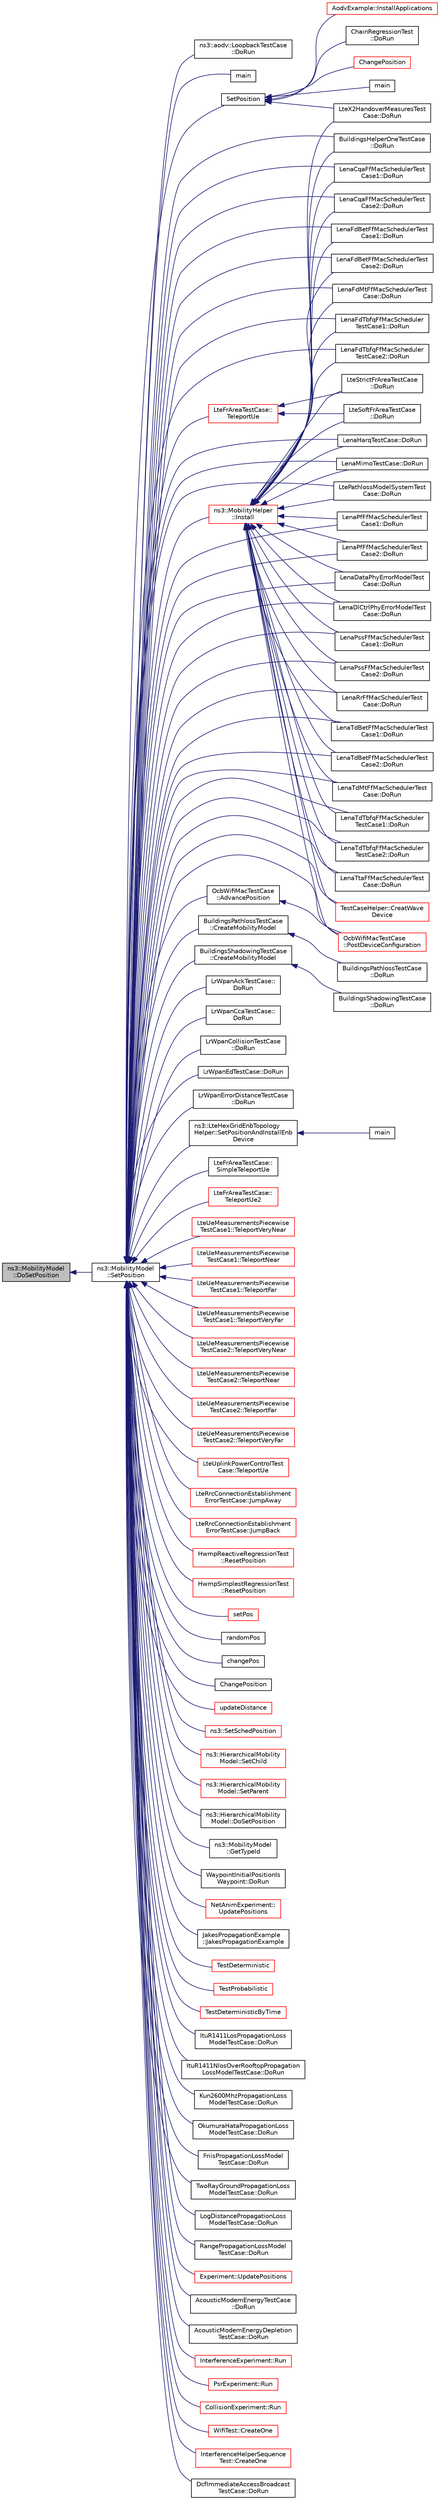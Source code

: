 digraph "ns3::MobilityModel::DoSetPosition"
{
  edge [fontname="Helvetica",fontsize="10",labelfontname="Helvetica",labelfontsize="10"];
  node [fontname="Helvetica",fontsize="10",shape=record];
  rankdir="LR";
  Node1 [label="ns3::MobilityModel\l::DoSetPosition",height=0.2,width=0.4,color="black", fillcolor="grey75", style="filled", fontcolor="black"];
  Node1 -> Node2 [dir="back",color="midnightblue",fontsize="10",style="solid"];
  Node2 [label="ns3::MobilityModel\l::SetPosition",height=0.2,width=0.4,color="black", fillcolor="white", style="filled",URL="$d4/dc5/classns3_1_1MobilityModel.html#ac584b3d5a309709d2f13ed6ada1e7640"];
  Node2 -> Node3 [dir="back",color="midnightblue",fontsize="10",style="solid"];
  Node3 [label="ns3::aodv::LoopbackTestCase\l::DoRun",height=0.2,width=0.4,color="black", fillcolor="white", style="filled",URL="$d2/d8c/classns3_1_1aodv_1_1LoopbackTestCase.html#aa4ecd46f743a971813870cff58563eab",tooltip="Implementation to actually run this TestCase. "];
  Node2 -> Node4 [dir="back",color="midnightblue",fontsize="10",style="solid"];
  Node4 [label="main",height=0.2,width=0.4,color="black", fillcolor="white", style="filled",URL="$d1/dc3/buildings-pathloss-profiler_8cc.html#a0ddf1224851353fc92bfbff6f499fa97"];
  Node2 -> Node5 [dir="back",color="midnightblue",fontsize="10",style="solid"];
  Node5 [label="BuildingsHelperOneTestCase\l::DoRun",height=0.2,width=0.4,color="black", fillcolor="white", style="filled",URL="$d2/df4/classBuildingsHelperOneTestCase.html#a8b56b4b6ac3a92ebb8e377012b32fbdd",tooltip="Implementation to actually run this TestCase. "];
  Node2 -> Node6 [dir="back",color="midnightblue",fontsize="10",style="solid"];
  Node6 [label="BuildingsPathlossTestCase\l::CreateMobilityModel",height=0.2,width=0.4,color="black", fillcolor="white", style="filled",URL="$db/dc5/classBuildingsPathlossTestCase.html#a22b970340b20ac349830e21a7b6abc6f"];
  Node6 -> Node7 [dir="back",color="midnightblue",fontsize="10",style="solid"];
  Node7 [label="BuildingsPathlossTestCase\l::DoRun",height=0.2,width=0.4,color="black", fillcolor="white", style="filled",URL="$db/dc5/classBuildingsPathlossTestCase.html#a6b16dda55a96c818e4612ada692b6b35",tooltip="Implementation to actually run this TestCase. "];
  Node2 -> Node8 [dir="back",color="midnightblue",fontsize="10",style="solid"];
  Node8 [label="BuildingsShadowingTestCase\l::CreateMobilityModel",height=0.2,width=0.4,color="black", fillcolor="white", style="filled",URL="$d8/da7/classBuildingsShadowingTestCase.html#a43039af62f5ba963a7132f8f1cafe5e1"];
  Node8 -> Node9 [dir="back",color="midnightblue",fontsize="10",style="solid"];
  Node9 [label="BuildingsShadowingTestCase\l::DoRun",height=0.2,width=0.4,color="black", fillcolor="white", style="filled",URL="$d8/da7/classBuildingsShadowingTestCase.html#af15f6da1544ebf8348987f0829678932",tooltip="Implementation to actually run this TestCase. "];
  Node2 -> Node10 [dir="back",color="midnightblue",fontsize="10",style="solid"];
  Node10 [label="LrWpanAckTestCase::\lDoRun",height=0.2,width=0.4,color="black", fillcolor="white", style="filled",URL="$d0/d63/classLrWpanAckTestCase.html#a44ec9b782ae2c74d8fa2a25d696833e9",tooltip="Implementation to actually run this TestCase. "];
  Node2 -> Node11 [dir="back",color="midnightblue",fontsize="10",style="solid"];
  Node11 [label="LrWpanCcaTestCase::\lDoRun",height=0.2,width=0.4,color="black", fillcolor="white", style="filled",URL="$d7/def/classLrWpanCcaTestCase.html#a3e2872a3bd57d754a2bdb613437e18a8",tooltip="Implementation to actually run this TestCase. "];
  Node2 -> Node12 [dir="back",color="midnightblue",fontsize="10",style="solid"];
  Node12 [label="LrWpanCollisionTestCase\l::DoRun",height=0.2,width=0.4,color="black", fillcolor="white", style="filled",URL="$d1/da7/classLrWpanCollisionTestCase.html#adc8f2378868d9eb3aba9b538897d85d2",tooltip="Implementation to actually run this TestCase. "];
  Node2 -> Node13 [dir="back",color="midnightblue",fontsize="10",style="solid"];
  Node13 [label="LrWpanEdTestCase::DoRun",height=0.2,width=0.4,color="black", fillcolor="white", style="filled",URL="$d2/d45/classLrWpanEdTestCase.html#a432fdebeb0336845350d0b96834ceea4",tooltip="Implementation to actually run this TestCase. "];
  Node2 -> Node14 [dir="back",color="midnightblue",fontsize="10",style="solid"];
  Node14 [label="LrWpanErrorDistanceTestCase\l::DoRun",height=0.2,width=0.4,color="black", fillcolor="white", style="filled",URL="$da/d8d/classLrWpanErrorDistanceTestCase.html#a4f63a2ed4dcf517ae2a593497774b254",tooltip="Implementation to actually run this TestCase. "];
  Node2 -> Node15 [dir="back",color="midnightblue",fontsize="10",style="solid"];
  Node15 [label="SetPosition",height=0.2,width=0.4,color="black", fillcolor="white", style="filled",URL="$d5/d9b/lena-cqi-threshold_8cc.html#aac02abe91b3e5592e31bc0f7d844bf4d"];
  Node15 -> Node16 [dir="back",color="midnightblue",fontsize="10",style="solid"];
  Node16 [label="AodvExample::InstallApplications",height=0.2,width=0.4,color="red", fillcolor="white", style="filled",URL="$d7/db6/classAodvExample.html#a181ce6b0304fa53ac0db6cb0228f93f7"];
  Node15 -> Node17 [dir="back",color="midnightblue",fontsize="10",style="solid"];
  Node17 [label="ChainRegressionTest\l::DoRun",height=0.2,width=0.4,color="black", fillcolor="white", style="filled",URL="$da/d19/classChainRegressionTest.html#a51aa3cae551407ee6a6f346c30e3cc43",tooltip="Go. "];
  Node15 -> Node18 [dir="back",color="midnightblue",fontsize="10",style="solid"];
  Node18 [label="ChangePosition",height=0.2,width=0.4,color="red", fillcolor="white", style="filled",URL="$d5/d9b/lena-cqi-threshold_8cc.html#a788bbe00a65fa13f4e4825f94fae3805"];
  Node15 -> Node19 [dir="back",color="midnightblue",fontsize="10",style="solid"];
  Node19 [label="main",height=0.2,width=0.4,color="black", fillcolor="white", style="filled",URL="$dd/dee/lena-x2-handover-measures_8cc.html#a0ddf1224851353fc92bfbff6f499fa97"];
  Node15 -> Node20 [dir="back",color="midnightblue",fontsize="10",style="solid"];
  Node20 [label="LteX2HandoverMeasuresTest\lCase::DoRun",height=0.2,width=0.4,color="black", fillcolor="white", style="filled",URL="$dd/d82/classLteX2HandoverMeasuresTestCase.html#a6aefe1e71df347688687fb5d8dd54104",tooltip="Implementation to actually run this TestCase. "];
  Node2 -> Node21 [dir="back",color="midnightblue",fontsize="10",style="solid"];
  Node21 [label="ns3::LteHexGridEnbTopology\lHelper::SetPositionAndInstallEnb\lDevice",height=0.2,width=0.4,color="black", fillcolor="white", style="filled",URL="$d1/d31/classns3_1_1LteHexGridEnbTopologyHelper.html#ad16fb01e9df27659bb1c4328542e07d6"];
  Node21 -> Node22 [dir="back",color="midnightblue",fontsize="10",style="solid"];
  Node22 [label="main",height=0.2,width=0.4,color="black", fillcolor="white", style="filled",URL="$da/d10/lena-dual-stripe_8cc.html#a0ddf1224851353fc92bfbff6f499fa97"];
  Node2 -> Node23 [dir="back",color="midnightblue",fontsize="10",style="solid"];
  Node23 [label="LenaCqaFfMacSchedulerTest\lCase1::DoRun",height=0.2,width=0.4,color="black", fillcolor="white", style="filled",URL="$d2/d5c/classLenaCqaFfMacSchedulerTestCase1.html#a91b3e2ef4ff292dbeda5559ff0eae1e6",tooltip="Implementation to actually run this TestCase. "];
  Node2 -> Node24 [dir="back",color="midnightblue",fontsize="10",style="solid"];
  Node24 [label="LenaCqaFfMacSchedulerTest\lCase2::DoRun",height=0.2,width=0.4,color="black", fillcolor="white", style="filled",URL="$d4/d7d/classLenaCqaFfMacSchedulerTestCase2.html#a773e8490a80a3afe50adf54d713d3e4a",tooltip="Implementation to actually run this TestCase. "];
  Node2 -> Node25 [dir="back",color="midnightblue",fontsize="10",style="solid"];
  Node25 [label="LenaFdBetFfMacSchedulerTest\lCase1::DoRun",height=0.2,width=0.4,color="black", fillcolor="white", style="filled",URL="$de/d24/classLenaFdBetFfMacSchedulerTestCase1.html#a21b7a9f396adcc1ab24ddefc919345f2",tooltip="Implementation to actually run this TestCase. "];
  Node2 -> Node26 [dir="back",color="midnightblue",fontsize="10",style="solid"];
  Node26 [label="LenaFdBetFfMacSchedulerTest\lCase2::DoRun",height=0.2,width=0.4,color="black", fillcolor="white", style="filled",URL="$d5/de5/classLenaFdBetFfMacSchedulerTestCase2.html#a51c587a50f2087be7c3950f4d2d82852",tooltip="Implementation to actually run this TestCase. "];
  Node2 -> Node27 [dir="back",color="midnightblue",fontsize="10",style="solid"];
  Node27 [label="LenaFdMtFfMacSchedulerTest\lCase::DoRun",height=0.2,width=0.4,color="black", fillcolor="white", style="filled",URL="$d6/dbd/classLenaFdMtFfMacSchedulerTestCase.html#a5cfc445b7daa4a02df317b46ee007f1a",tooltip="Implementation to actually run this TestCase. "];
  Node2 -> Node28 [dir="back",color="midnightblue",fontsize="10",style="solid"];
  Node28 [label="LenaFdTbfqFfMacScheduler\lTestCase1::DoRun",height=0.2,width=0.4,color="black", fillcolor="white", style="filled",URL="$d8/d07/classLenaFdTbfqFfMacSchedulerTestCase1.html#ae0536bf54d4e05fbf3600c1654c14cc0",tooltip="Implementation to actually run this TestCase. "];
  Node2 -> Node29 [dir="back",color="midnightblue",fontsize="10",style="solid"];
  Node29 [label="LenaFdTbfqFfMacScheduler\lTestCase2::DoRun",height=0.2,width=0.4,color="black", fillcolor="white", style="filled",URL="$d4/da3/classLenaFdTbfqFfMacSchedulerTestCase2.html#a2e43d4f9483463dffa86410a1ce47140",tooltip="Implementation to actually run this TestCase. "];
  Node2 -> Node30 [dir="back",color="midnightblue",fontsize="10",style="solid"];
  Node30 [label="LteFrAreaTestCase::\lSimpleTeleportUe",height=0.2,width=0.4,color="black", fillcolor="white", style="filled",URL="$d1/ddf/classLteFrAreaTestCase.html#a1dbe5efa7a5cd74cc28d3eeaace73395"];
  Node2 -> Node31 [dir="back",color="midnightblue",fontsize="10",style="solid"];
  Node31 [label="LteFrAreaTestCase::\lTeleportUe",height=0.2,width=0.4,color="red", fillcolor="white", style="filled",URL="$d1/ddf/classLteFrAreaTestCase.html#ad644210c338d4e34da3c5d7f0c511269"];
  Node31 -> Node32 [dir="back",color="midnightblue",fontsize="10",style="solid"];
  Node32 [label="LteStrictFrAreaTestCase\l::DoRun",height=0.2,width=0.4,color="black", fillcolor="white", style="filled",URL="$df/d79/classLteStrictFrAreaTestCase.html#a61e945e04c3b10a50c2f484198199b49",tooltip="Implementation to actually run this TestCase. "];
  Node31 -> Node33 [dir="back",color="midnightblue",fontsize="10",style="solid"];
  Node33 [label="LteSoftFrAreaTestCase\l::DoRun",height=0.2,width=0.4,color="black", fillcolor="white", style="filled",URL="$de/df4/classLteSoftFrAreaTestCase.html#ae0df301b6c0f1a80a0145746b15a109c",tooltip="Implementation to actually run this TestCase. "];
  Node2 -> Node34 [dir="back",color="midnightblue",fontsize="10",style="solid"];
  Node34 [label="LteFrAreaTestCase::\lTeleportUe2",height=0.2,width=0.4,color="red", fillcolor="white", style="filled",URL="$d1/ddf/classLteFrAreaTestCase.html#a726ebada64f79768017f64e39b4f22e3"];
  Node2 -> Node35 [dir="back",color="midnightblue",fontsize="10",style="solid"];
  Node35 [label="LenaHarqTestCase::DoRun",height=0.2,width=0.4,color="black", fillcolor="white", style="filled",URL="$dc/d87/classLenaHarqTestCase.html#a77a86faca2ff6021e971516d82ea0533",tooltip="Implementation to actually run this TestCase. "];
  Node2 -> Node36 [dir="back",color="midnightblue",fontsize="10",style="solid"];
  Node36 [label="LenaMimoTestCase::DoRun",height=0.2,width=0.4,color="black", fillcolor="white", style="filled",URL="$d4/d7e/classLenaMimoTestCase.html#a5479f5cb1621e84f8d28b4779f3e3b7c",tooltip="Implementation to actually run this TestCase. "];
  Node2 -> Node37 [dir="back",color="midnightblue",fontsize="10",style="solid"];
  Node37 [label="LtePathlossModelSystemTest\lCase::DoRun",height=0.2,width=0.4,color="black", fillcolor="white", style="filled",URL="$d2/d51/classLtePathlossModelSystemTestCase.html#a6cf8d23b5eab69a72e893419bbd13c1b",tooltip="Implementation to actually run this TestCase. "];
  Node2 -> Node38 [dir="back",color="midnightblue",fontsize="10",style="solid"];
  Node38 [label="LenaPfFfMacSchedulerTest\lCase1::DoRun",height=0.2,width=0.4,color="black", fillcolor="white", style="filled",URL="$df/d47/classLenaPfFfMacSchedulerTestCase1.html#a34e366045d568d5a38bedfeebbf72b79",tooltip="Implementation to actually run this TestCase. "];
  Node2 -> Node39 [dir="back",color="midnightblue",fontsize="10",style="solid"];
  Node39 [label="LenaPfFfMacSchedulerTest\lCase2::DoRun",height=0.2,width=0.4,color="black", fillcolor="white", style="filled",URL="$d9/dd8/classLenaPfFfMacSchedulerTestCase2.html#a693c0eff7472d9b3bb12f1f95e46253b",tooltip="Implementation to actually run this TestCase. "];
  Node2 -> Node40 [dir="back",color="midnightblue",fontsize="10",style="solid"];
  Node40 [label="LenaDataPhyErrorModelTest\lCase::DoRun",height=0.2,width=0.4,color="black", fillcolor="white", style="filled",URL="$d0/dbb/classLenaDataPhyErrorModelTestCase.html#a363738c5b8d73b6b3398dc526faf7792",tooltip="Implementation to actually run this TestCase. "];
  Node2 -> Node41 [dir="back",color="midnightblue",fontsize="10",style="solid"];
  Node41 [label="LenaDlCtrlPhyErrorModelTest\lCase::DoRun",height=0.2,width=0.4,color="black", fillcolor="white", style="filled",URL="$db/d32/classLenaDlCtrlPhyErrorModelTestCase.html#a1fb7c0a2adfe1083d7e0883b866b0954",tooltip="Implementation to actually run this TestCase. "];
  Node2 -> Node42 [dir="back",color="midnightblue",fontsize="10",style="solid"];
  Node42 [label="LenaPssFfMacSchedulerTest\lCase1::DoRun",height=0.2,width=0.4,color="black", fillcolor="white", style="filled",URL="$de/d58/classLenaPssFfMacSchedulerTestCase1.html#a82b48ffdd476a2c0b5b111aaa2702fc9",tooltip="Implementation to actually run this TestCase. "];
  Node2 -> Node43 [dir="back",color="midnightblue",fontsize="10",style="solid"];
  Node43 [label="LenaPssFfMacSchedulerTest\lCase2::DoRun",height=0.2,width=0.4,color="black", fillcolor="white", style="filled",URL="$dd/db8/classLenaPssFfMacSchedulerTestCase2.html#aff2e955c075aacd1f05d38b81ace0c3a",tooltip="Implementation to actually run this TestCase. "];
  Node2 -> Node44 [dir="back",color="midnightblue",fontsize="10",style="solid"];
  Node44 [label="LenaRrFfMacSchedulerTest\lCase::DoRun",height=0.2,width=0.4,color="black", fillcolor="white", style="filled",URL="$df/d0d/classLenaRrFfMacSchedulerTestCase.html#a1e221eff047ec55f7f1d36daab1f1d91",tooltip="Implementation to actually run this TestCase. "];
  Node2 -> Node45 [dir="back",color="midnightblue",fontsize="10",style="solid"];
  Node45 [label="LenaTdBetFfMacSchedulerTest\lCase1::DoRun",height=0.2,width=0.4,color="black", fillcolor="white", style="filled",URL="$d5/d5a/classLenaTdBetFfMacSchedulerTestCase1.html#a7d559a1158bc847fbf816ed856b7b8eb",tooltip="Implementation to actually run this TestCase. "];
  Node2 -> Node46 [dir="back",color="midnightblue",fontsize="10",style="solid"];
  Node46 [label="LenaTdBetFfMacSchedulerTest\lCase2::DoRun",height=0.2,width=0.4,color="black", fillcolor="white", style="filled",URL="$d7/d98/classLenaTdBetFfMacSchedulerTestCase2.html#a57f91550eee3286bec279c76f9ab8a19",tooltip="Implementation to actually run this TestCase. "];
  Node2 -> Node47 [dir="back",color="midnightblue",fontsize="10",style="solid"];
  Node47 [label="LenaTdMtFfMacSchedulerTest\lCase::DoRun",height=0.2,width=0.4,color="black", fillcolor="white", style="filled",URL="$d8/d9a/classLenaTdMtFfMacSchedulerTestCase.html#a58d638cd7e72948bb9956cd770eb053f",tooltip="Implementation to actually run this TestCase. "];
  Node2 -> Node48 [dir="back",color="midnightblue",fontsize="10",style="solid"];
  Node48 [label="LenaTdTbfqFfMacScheduler\lTestCase1::DoRun",height=0.2,width=0.4,color="black", fillcolor="white", style="filled",URL="$db/de2/classLenaTdTbfqFfMacSchedulerTestCase1.html#a7cc404c3537ef82bd8c4d8ebee0af929",tooltip="Implementation to actually run this TestCase. "];
  Node2 -> Node49 [dir="back",color="midnightblue",fontsize="10",style="solid"];
  Node49 [label="LenaTdTbfqFfMacScheduler\lTestCase2::DoRun",height=0.2,width=0.4,color="black", fillcolor="white", style="filled",URL="$d0/d1c/classLenaTdTbfqFfMacSchedulerTestCase2.html#a4029c5006bf9136e36d90101934b1db0",tooltip="Implementation to actually run this TestCase. "];
  Node2 -> Node50 [dir="back",color="midnightblue",fontsize="10",style="solid"];
  Node50 [label="LenaTtaFfMacSchedulerTest\lCase::DoRun",height=0.2,width=0.4,color="black", fillcolor="white", style="filled",URL="$db/dc7/classLenaTtaFfMacSchedulerTestCase.html#a6c4a3631833e54ea62e6c454e937348a",tooltip="Implementation to actually run this TestCase. "];
  Node2 -> Node51 [dir="back",color="midnightblue",fontsize="10",style="solid"];
  Node51 [label="LteUeMeasurementsPiecewise\lTestCase1::TeleportVeryNear",height=0.2,width=0.4,color="red", fillcolor="white", style="filled",URL="$d4/d22/classLteUeMeasurementsPiecewiseTestCase1.html#aa8faf751ec74daa2d3b81cb052a5e259"];
  Node2 -> Node52 [dir="back",color="midnightblue",fontsize="10",style="solid"];
  Node52 [label="LteUeMeasurementsPiecewise\lTestCase1::TeleportNear",height=0.2,width=0.4,color="red", fillcolor="white", style="filled",URL="$d4/d22/classLteUeMeasurementsPiecewiseTestCase1.html#ab7723a343f65e8f7cd903392a809da02"];
  Node2 -> Node53 [dir="back",color="midnightblue",fontsize="10",style="solid"];
  Node53 [label="LteUeMeasurementsPiecewise\lTestCase1::TeleportFar",height=0.2,width=0.4,color="red", fillcolor="white", style="filled",URL="$d4/d22/classLteUeMeasurementsPiecewiseTestCase1.html#a9194b43ac2606b5ba1cd3d70f7b60a7d"];
  Node2 -> Node54 [dir="back",color="midnightblue",fontsize="10",style="solid"];
  Node54 [label="LteUeMeasurementsPiecewise\lTestCase1::TeleportVeryFar",height=0.2,width=0.4,color="red", fillcolor="white", style="filled",URL="$d4/d22/classLteUeMeasurementsPiecewiseTestCase1.html#a2ccd01a6f426d9cc34b5322c596c7eab"];
  Node2 -> Node55 [dir="back",color="midnightblue",fontsize="10",style="solid"];
  Node55 [label="LteUeMeasurementsPiecewise\lTestCase2::TeleportVeryNear",height=0.2,width=0.4,color="red", fillcolor="white", style="filled",URL="$d1/d8f/classLteUeMeasurementsPiecewiseTestCase2.html#a582eec9b9dd60c08957083693fab1af9"];
  Node2 -> Node56 [dir="back",color="midnightblue",fontsize="10",style="solid"];
  Node56 [label="LteUeMeasurementsPiecewise\lTestCase2::TeleportNear",height=0.2,width=0.4,color="red", fillcolor="white", style="filled",URL="$d1/d8f/classLteUeMeasurementsPiecewiseTestCase2.html#aba969894d5ee56960fd6d66518b8a906"];
  Node2 -> Node57 [dir="back",color="midnightblue",fontsize="10",style="solid"];
  Node57 [label="LteUeMeasurementsPiecewise\lTestCase2::TeleportFar",height=0.2,width=0.4,color="red", fillcolor="white", style="filled",URL="$d1/d8f/classLteUeMeasurementsPiecewiseTestCase2.html#aa07c9fc98cb14af186fcba52517d9275"];
  Node2 -> Node58 [dir="back",color="midnightblue",fontsize="10",style="solid"];
  Node58 [label="LteUeMeasurementsPiecewise\lTestCase2::TeleportVeryFar",height=0.2,width=0.4,color="red", fillcolor="white", style="filled",URL="$d1/d8f/classLteUeMeasurementsPiecewiseTestCase2.html#ab62f5e0226e38678f6e2b542f6b1eb5e"];
  Node2 -> Node59 [dir="back",color="midnightblue",fontsize="10",style="solid"];
  Node59 [label="LteUplinkPowerControlTest\lCase::TeleportUe",height=0.2,width=0.4,color="red", fillcolor="white", style="filled",URL="$d6/d17/classLteUplinkPowerControlTestCase.html#a97a59d65135bb418dd2aaabd673c5da0"];
  Node2 -> Node60 [dir="back",color="midnightblue",fontsize="10",style="solid"];
  Node60 [label="LteRrcConnectionEstablishment\lErrorTestCase::JumpAway",height=0.2,width=0.4,color="red", fillcolor="white", style="filled",URL="$d3/d7a/classLteRrcConnectionEstablishmentErrorTestCase.html#a297c4a558b44845a12725703d3604ab2"];
  Node2 -> Node61 [dir="back",color="midnightblue",fontsize="10",style="solid"];
  Node61 [label="LteRrcConnectionEstablishment\lErrorTestCase::JumpBack",height=0.2,width=0.4,color="red", fillcolor="white", style="filled",URL="$d3/d7a/classLteRrcConnectionEstablishmentErrorTestCase.html#a225bf3ff1808c5f71cac5a85ffbb7fd6"];
  Node2 -> Node62 [dir="back",color="midnightblue",fontsize="10",style="solid"];
  Node62 [label="HwmpReactiveRegressionTest\l::ResetPosition",height=0.2,width=0.4,color="red", fillcolor="white", style="filled",URL="$d2/dcc/classHwmpReactiveRegressionTest.html#a4e90c3bf3be7eaf73a9b84d26d6ec0f3",tooltip="Reset position function. "];
  Node2 -> Node63 [dir="back",color="midnightblue",fontsize="10",style="solid"];
  Node63 [label="HwmpSimplestRegressionTest\l::ResetPosition",height=0.2,width=0.4,color="red", fillcolor="white", style="filled",URL="$de/daa/classHwmpSimplestRegressionTest.html#a50d0092d9d3f89eaa15670260a147de7",tooltip="Reset position. "];
  Node2 -> Node64 [dir="back",color="midnightblue",fontsize="10",style="solid"];
  Node64 [label="setPos",height=0.2,width=0.4,color="red", fillcolor="white", style="filled",URL="$db/daf/dce-example-mptcp-mmwave_8cc.html#af9909077be6393b8cc46f5ac55a77f84"];
  Node2 -> Node65 [dir="back",color="midnightblue",fontsize="10",style="solid"];
  Node65 [label="randomPos",height=0.2,width=0.4,color="black", fillcolor="white", style="filled",URL="$db/daf/dce-example-mptcp-mmwave_8cc.html#a413c7e5fc698544007360bfb970ca4e2"];
  Node2 -> Node66 [dir="back",color="midnightblue",fontsize="10",style="solid"];
  Node66 [label="changePos",height=0.2,width=0.4,color="black", fillcolor="white", style="filled",URL="$db/daf/dce-example-mptcp-mmwave_8cc.html#a9b9dff7c3f777f5fd2b82d4f54ea253b"];
  Node2 -> Node67 [dir="back",color="midnightblue",fontsize="10",style="solid"];
  Node67 [label="ChangePosition",height=0.2,width=0.4,color="black", fillcolor="white", style="filled",URL="$d5/d1b/mc-twoenbs_8cc.html#a7795a50a26be021a3b8e47ebe455387c"];
  Node2 -> Node68 [dir="back",color="midnightblue",fontsize="10",style="solid"];
  Node68 [label="updateDistance",height=0.2,width=0.4,color="red", fillcolor="white", style="filled",URL="$d7/da4/mmwave-tdma_8cc.html#a13907b59ad3cca66e40772b111113d8e"];
  Node2 -> Node69 [dir="back",color="midnightblue",fontsize="10",style="solid"];
  Node69 [label="ns3::MobilityHelper\l::Install",height=0.2,width=0.4,color="red", fillcolor="white", style="filled",URL="$d8/def/classns3_1_1MobilityHelper.html#a07737960ee95c0777109cf2994dd97ae",tooltip="\"Layout\" a single node according to the current position allocator type. "];
  Node69 -> Node5 [dir="back",color="midnightblue",fontsize="10",style="solid"];
  Node69 -> Node23 [dir="back",color="midnightblue",fontsize="10",style="solid"];
  Node69 -> Node24 [dir="back",color="midnightblue",fontsize="10",style="solid"];
  Node69 -> Node25 [dir="back",color="midnightblue",fontsize="10",style="solid"];
  Node69 -> Node26 [dir="back",color="midnightblue",fontsize="10",style="solid"];
  Node69 -> Node27 [dir="back",color="midnightblue",fontsize="10",style="solid"];
  Node69 -> Node28 [dir="back",color="midnightblue",fontsize="10",style="solid"];
  Node69 -> Node29 [dir="back",color="midnightblue",fontsize="10",style="solid"];
  Node69 -> Node32 [dir="back",color="midnightblue",fontsize="10",style="solid"];
  Node69 -> Node33 [dir="back",color="midnightblue",fontsize="10",style="solid"];
  Node69 -> Node35 [dir="back",color="midnightblue",fontsize="10",style="solid"];
  Node69 -> Node36 [dir="back",color="midnightblue",fontsize="10",style="solid"];
  Node69 -> Node37 [dir="back",color="midnightblue",fontsize="10",style="solid"];
  Node69 -> Node38 [dir="back",color="midnightblue",fontsize="10",style="solid"];
  Node69 -> Node39 [dir="back",color="midnightblue",fontsize="10",style="solid"];
  Node69 -> Node40 [dir="back",color="midnightblue",fontsize="10",style="solid"];
  Node69 -> Node41 [dir="back",color="midnightblue",fontsize="10",style="solid"];
  Node69 -> Node42 [dir="back",color="midnightblue",fontsize="10",style="solid"];
  Node69 -> Node43 [dir="back",color="midnightblue",fontsize="10",style="solid"];
  Node69 -> Node44 [dir="back",color="midnightblue",fontsize="10",style="solid"];
  Node69 -> Node45 [dir="back",color="midnightblue",fontsize="10",style="solid"];
  Node69 -> Node46 [dir="back",color="midnightblue",fontsize="10",style="solid"];
  Node69 -> Node47 [dir="back",color="midnightblue",fontsize="10",style="solid"];
  Node69 -> Node48 [dir="back",color="midnightblue",fontsize="10",style="solid"];
  Node69 -> Node49 [dir="back",color="midnightblue",fontsize="10",style="solid"];
  Node69 -> Node50 [dir="back",color="midnightblue",fontsize="10",style="solid"];
  Node69 -> Node20 [dir="back",color="midnightblue",fontsize="10",style="solid"];
  Node69 -> Node70 [dir="back",color="midnightblue",fontsize="10",style="solid"];
  Node70 [label="TestCaseHelper::CreatWave\lDevice",height=0.2,width=0.4,color="red", fillcolor="white", style="filled",URL="$da/df5/classTestCaseHelper.html#a24337801fa036883111fa1968606b57e"];
  Node69 -> Node71 [dir="back",color="midnightblue",fontsize="10",style="solid"];
  Node71 [label="OcbWifiMacTestCase\l::PostDeviceConfiguration",height=0.2,width=0.4,color="red", fillcolor="white", style="filled",URL="$d1/dd6/classOcbWifiMacTestCase.html#a6b536e2fc476ebf85d4cd0ae7490987c"];
  Node2 -> Node72 [dir="back",color="midnightblue",fontsize="10",style="solid"];
  Node72 [label="ns3::SetSchedPosition",height=0.2,width=0.4,color="red", fillcolor="white", style="filled",URL="$d7/d2e/namespacens3.html#ad0171060956d13fe6e048a14e04daea4"];
  Node2 -> Node73 [dir="back",color="midnightblue",fontsize="10",style="solid"];
  Node73 [label="ns3::HierarchicalMobility\lModel::SetChild",height=0.2,width=0.4,color="red", fillcolor="white", style="filled",URL="$d3/d44/classns3_1_1HierarchicalMobilityModel.html#ac25ee0060180aaf841715684ad827521"];
  Node2 -> Node74 [dir="back",color="midnightblue",fontsize="10",style="solid"];
  Node74 [label="ns3::HierarchicalMobility\lModel::SetParent",height=0.2,width=0.4,color="red", fillcolor="white", style="filled",URL="$d3/d44/classns3_1_1HierarchicalMobilityModel.html#a703a6a61e730333fb1527ce03c893cff"];
  Node2 -> Node75 [dir="back",color="midnightblue",fontsize="10",style="solid"];
  Node75 [label="ns3::HierarchicalMobility\lModel::DoSetPosition",height=0.2,width=0.4,color="black", fillcolor="white", style="filled",URL="$d3/d44/classns3_1_1HierarchicalMobilityModel.html#a484afa83a1a90737a901409279284296"];
  Node2 -> Node76 [dir="back",color="midnightblue",fontsize="10",style="solid"];
  Node76 [label="ns3::MobilityModel\l::GetTypeId",height=0.2,width=0.4,color="black", fillcolor="white", style="filled",URL="$d4/dc5/classns3_1_1MobilityModel.html#a3d1346ba74cc805812fac131070ba439"];
  Node2 -> Node77 [dir="back",color="midnightblue",fontsize="10",style="solid"];
  Node77 [label="WaypointInitialPositionIs\lWaypoint::DoRun",height=0.2,width=0.4,color="black", fillcolor="white", style="filled",URL="$db/d51/classWaypointInitialPositionIsWaypoint.html#a277c97216e4f4c2c7cfffc2bace527e2",tooltip="Implementation to actually run this TestCase. "];
  Node2 -> Node78 [dir="back",color="midnightblue",fontsize="10",style="solid"];
  Node78 [label="NetAnimExperiment::\lUpdatePositions",height=0.2,width=0.4,color="red", fillcolor="white", style="filled",URL="$d9/d77/classNetAnimExperiment.html#ac34d4ab03728c026626625a291284658"];
  Node2 -> Node79 [dir="back",color="midnightblue",fontsize="10",style="solid"];
  Node79 [label="JakesPropagationExample\l::JakesPropagationExample",height=0.2,width=0.4,color="black", fillcolor="white", style="filled",URL="$d4/dac/classJakesPropagationExample.html#aecb2c5ae4d1b8545fdf9d4cf92365a0e"];
  Node2 -> Node80 [dir="back",color="midnightblue",fontsize="10",style="solid"];
  Node80 [label="TestDeterministic",height=0.2,width=0.4,color="red", fillcolor="white", style="filled",URL="$d3/d63/main-propagation-loss_8cc.html#a4e5137292d7c72e9726190680c642e7d"];
  Node2 -> Node81 [dir="back",color="midnightblue",fontsize="10",style="solid"];
  Node81 [label="TestProbabilistic",height=0.2,width=0.4,color="red", fillcolor="white", style="filled",URL="$d3/d63/main-propagation-loss_8cc.html#a2c280e21b5e273cca8f71b0f167e034f"];
  Node2 -> Node82 [dir="back",color="midnightblue",fontsize="10",style="solid"];
  Node82 [label="TestDeterministicByTime",height=0.2,width=0.4,color="red", fillcolor="white", style="filled",URL="$d3/d63/main-propagation-loss_8cc.html#a093207d9d8a33b2bfc987434a52eeecc"];
  Node2 -> Node83 [dir="back",color="midnightblue",fontsize="10",style="solid"];
  Node83 [label="ItuR1411LosPropagationLoss\lModelTestCase::DoRun",height=0.2,width=0.4,color="black", fillcolor="white", style="filled",URL="$d9/dc9/classItuR1411LosPropagationLossModelTestCase.html#a13bfa897fc98c45a328bf90f0f648249",tooltip="Implementation to actually run this TestCase. "];
  Node2 -> Node84 [dir="back",color="midnightblue",fontsize="10",style="solid"];
  Node84 [label="ItuR1411NlosOverRooftopPropagation\lLossModelTestCase::DoRun",height=0.2,width=0.4,color="black", fillcolor="white", style="filled",URL="$df/db7/classItuR1411NlosOverRooftopPropagationLossModelTestCase.html#a8b0deec1405f06522fd9d3a44734e51d",tooltip="Implementation to actually run this TestCase. "];
  Node2 -> Node85 [dir="back",color="midnightblue",fontsize="10",style="solid"];
  Node85 [label="Kun2600MhzPropagationLoss\lModelTestCase::DoRun",height=0.2,width=0.4,color="black", fillcolor="white", style="filled",URL="$dc/d83/classKun2600MhzPropagationLossModelTestCase.html#aa5278eaa92b5abce1cd91bfea29ec794",tooltip="Implementation to actually run this TestCase. "];
  Node2 -> Node86 [dir="back",color="midnightblue",fontsize="10",style="solid"];
  Node86 [label="OkumuraHataPropagationLoss\lModelTestCase::DoRun",height=0.2,width=0.4,color="black", fillcolor="white", style="filled",URL="$de/db1/classOkumuraHataPropagationLossModelTestCase.html#a2eeb636f42a7780e1767fb2fb21875af",tooltip="Implementation to actually run this TestCase. "];
  Node2 -> Node87 [dir="back",color="midnightblue",fontsize="10",style="solid"];
  Node87 [label="FriisPropagationLossModel\lTestCase::DoRun",height=0.2,width=0.4,color="black", fillcolor="white", style="filled",URL="$d9/d53/classFriisPropagationLossModelTestCase.html#a9beb37a3138674891389344df52b2992",tooltip="Implementation to actually run this TestCase. "];
  Node2 -> Node88 [dir="back",color="midnightblue",fontsize="10",style="solid"];
  Node88 [label="TwoRayGroundPropagationLoss\lModelTestCase::DoRun",height=0.2,width=0.4,color="black", fillcolor="white", style="filled",URL="$d3/d04/classTwoRayGroundPropagationLossModelTestCase.html#ab9c944227a539d51afe1bcd969c6dfd6",tooltip="Implementation to actually run this TestCase. "];
  Node2 -> Node89 [dir="back",color="midnightblue",fontsize="10",style="solid"];
  Node89 [label="LogDistancePropagationLoss\lModelTestCase::DoRun",height=0.2,width=0.4,color="black", fillcolor="white", style="filled",URL="$df/d31/classLogDistancePropagationLossModelTestCase.html#a25ff5690736a22d0454da11e0bcfc0e6",tooltip="Implementation to actually run this TestCase. "];
  Node2 -> Node90 [dir="back",color="midnightblue",fontsize="10",style="solid"];
  Node90 [label="RangePropagationLossModel\lTestCase::DoRun",height=0.2,width=0.4,color="black", fillcolor="white", style="filled",URL="$d4/d8e/classRangePropagationLossModelTestCase.html#ad34c21db53296e3cb16176b801dbe71c",tooltip="Implementation to actually run this TestCase. "];
  Node2 -> Node91 [dir="back",color="midnightblue",fontsize="10",style="solid"];
  Node91 [label="Experiment::UpdatePositions",height=0.2,width=0.4,color="red", fillcolor="white", style="filled",URL="$d8/d06/classExperiment.html#a235b38a9d7884a3381c1da4cc5c794ca"];
  Node2 -> Node92 [dir="back",color="midnightblue",fontsize="10",style="solid"];
  Node92 [label="AcousticModemEnergyTestCase\l::DoRun",height=0.2,width=0.4,color="black", fillcolor="white", style="filled",URL="$de/ddd/classAcousticModemEnergyTestCase.html#a80af809d98008abfde814665ff5a3257",tooltip="Implementation to actually run this TestCase. "];
  Node2 -> Node93 [dir="back",color="midnightblue",fontsize="10",style="solid"];
  Node93 [label="AcousticModemEnergyDepletion\lTestCase::DoRun",height=0.2,width=0.4,color="black", fillcolor="white", style="filled",URL="$d1/d87/classAcousticModemEnergyDepletionTestCase.html#a36ddefb587ebfbbcbfe60d0bdbc4de91",tooltip="Implementation to actually run this TestCase. "];
  Node2 -> Node70 [dir="back",color="midnightblue",fontsize="10",style="solid"];
  Node2 -> Node94 [dir="back",color="midnightblue",fontsize="10",style="solid"];
  Node94 [label="OcbWifiMacTestCase\l::AdvancePosition",height=0.2,width=0.4,color="black", fillcolor="white", style="filled",URL="$d1/dd6/classOcbWifiMacTestCase.html#ad5e48fa54162b72df8c5e1c9701840e6"];
  Node94 -> Node71 [dir="back",color="midnightblue",fontsize="10",style="solid"];
  Node2 -> Node71 [dir="back",color="midnightblue",fontsize="10",style="solid"];
  Node2 -> Node95 [dir="back",color="midnightblue",fontsize="10",style="solid"];
  Node95 [label="InterferenceExperiment::Run",height=0.2,width=0.4,color="red", fillcolor="white", style="filled",URL="$dd/d97/classInterferenceExperiment.html#ae31524d224c311c36d8b1dd5fcc9f269"];
  Node2 -> Node96 [dir="back",color="midnightblue",fontsize="10",style="solid"];
  Node96 [label="PsrExperiment::Run",height=0.2,width=0.4,color="red", fillcolor="white", style="filled",URL="$dd/de8/classPsrExperiment.html#abf2ccba462f7c6741034fcadcdd45900"];
  Node2 -> Node97 [dir="back",color="midnightblue",fontsize="10",style="solid"];
  Node97 [label="CollisionExperiment::Run",height=0.2,width=0.4,color="red", fillcolor="white", style="filled",URL="$d3/d3a/classCollisionExperiment.html#ac198174601167b9d057c99f1f8071dd0"];
  Node2 -> Node98 [dir="back",color="midnightblue",fontsize="10",style="solid"];
  Node98 [label="WifiTest::CreateOne",height=0.2,width=0.4,color="red", fillcolor="white", style="filled",URL="$d4/d72/classWifiTest.html#a212be82b387f5446375a45ccbac3561e"];
  Node2 -> Node99 [dir="back",color="midnightblue",fontsize="10",style="solid"];
  Node99 [label="InterferenceHelperSequence\lTest::CreateOne",height=0.2,width=0.4,color="red", fillcolor="white", style="filled",URL="$de/dcf/classInterferenceHelperSequenceTest.html#aaf6b2c6dc1b1c6abf0743b018e78544a"];
  Node2 -> Node100 [dir="back",color="midnightblue",fontsize="10",style="solid"];
  Node100 [label="DcfImmediateAccessBroadcast\lTestCase::DoRun",height=0.2,width=0.4,color="black", fillcolor="white", style="filled",URL="$db/d6c/classDcfImmediateAccessBroadcastTestCase.html#a60a5b36d456c0c144d85a9be722c1663",tooltip="Implementation to actually run this TestCase. "];
}
